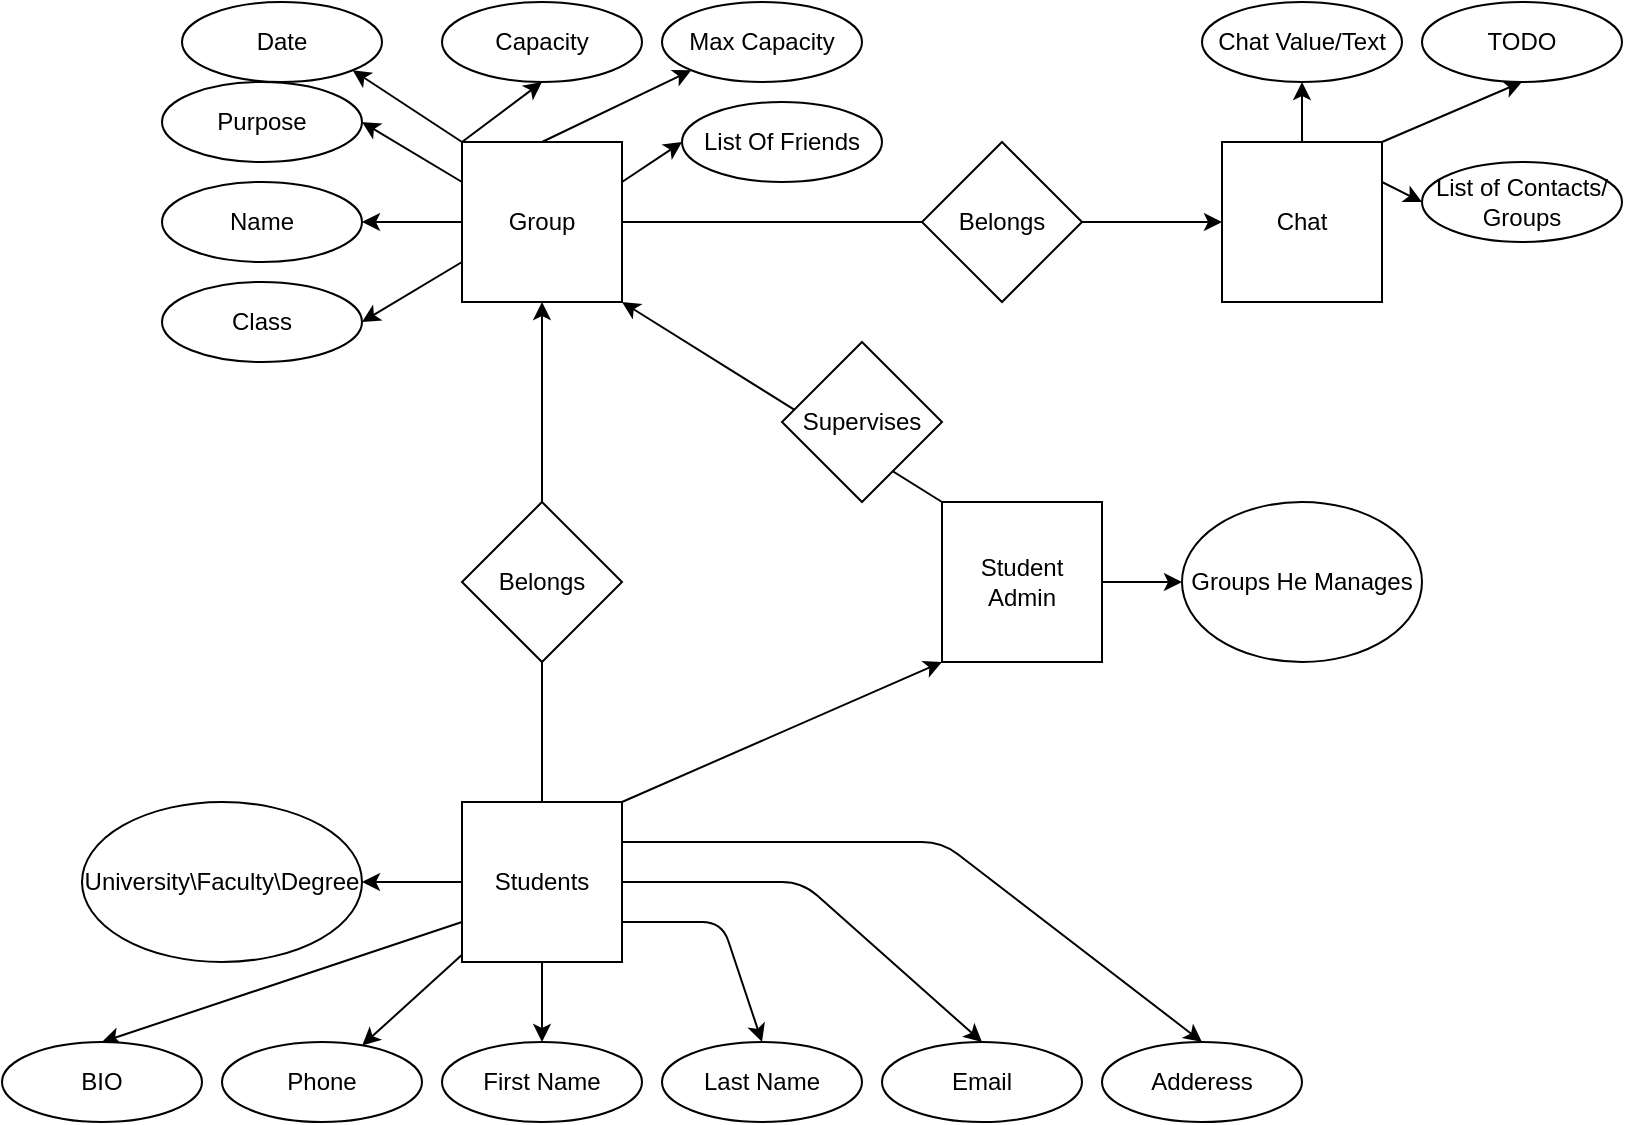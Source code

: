 <mxfile>
    <diagram id="MQxsa0x2UIPvy5xY-XsA" name="Page-1">
        <mxGraphModel dx="1048" dy="844" grid="1" gridSize="10" guides="1" tooltips="1" connect="1" arrows="1" fold="1" page="1" pageScale="1" pageWidth="850" pageHeight="1100" math="0" shadow="0">
            <root>
                <mxCell id="0"/>
                <mxCell id="1" parent="0"/>
                <mxCell id="4" value="" style="edgeStyle=none;html=1;" edge="1" parent="1" source="2" target="3">
                    <mxGeometry relative="1" as="geometry">
                        <Array as="points"/>
                    </mxGeometry>
                </mxCell>
                <mxCell id="6" style="edgeStyle=none;html=1;exitX=1;exitY=0.75;exitDx=0;exitDy=0;entryX=0.5;entryY=0;entryDx=0;entryDy=0;" edge="1" parent="1" source="2" target="5">
                    <mxGeometry relative="1" as="geometry">
                        <Array as="points">
                            <mxPoint x="370" y="500"/>
                        </Array>
                    </mxGeometry>
                </mxCell>
                <mxCell id="8" style="edgeStyle=none;html=1;exitX=1;exitY=0.5;exitDx=0;exitDy=0;entryX=0.5;entryY=0;entryDx=0;entryDy=0;" edge="1" parent="1" source="2" target="7">
                    <mxGeometry relative="1" as="geometry">
                        <Array as="points">
                            <mxPoint x="410" y="480"/>
                        </Array>
                    </mxGeometry>
                </mxCell>
                <mxCell id="10" value="" style="edgeStyle=none;html=1;" edge="1" parent="1" source="2" target="9">
                    <mxGeometry relative="1" as="geometry"/>
                </mxCell>
                <mxCell id="12" value="" style="edgeStyle=none;html=1;" edge="1" parent="1" source="2" target="11">
                    <mxGeometry relative="1" as="geometry"/>
                </mxCell>
                <mxCell id="15" style="edgeStyle=none;html=1;exitX=1;exitY=0.25;exitDx=0;exitDy=0;entryX=0.5;entryY=0;entryDx=0;entryDy=0;" edge="1" parent="1" source="2" target="14">
                    <mxGeometry relative="1" as="geometry">
                        <Array as="points">
                            <mxPoint x="480" y="460"/>
                        </Array>
                    </mxGeometry>
                </mxCell>
                <mxCell id="17" style="edgeStyle=none;html=1;exitX=0;exitY=0.75;exitDx=0;exitDy=0;entryX=0.5;entryY=0;entryDx=0;entryDy=0;" edge="1" parent="1" source="2" target="16">
                    <mxGeometry relative="1" as="geometry"/>
                </mxCell>
                <mxCell id="19" value="" style="edgeStyle=none;html=1;startArrow=none;" edge="1" parent="1" source="20" target="18">
                    <mxGeometry relative="1" as="geometry"/>
                </mxCell>
                <mxCell id="51" style="edgeStyle=none;html=1;exitX=1;exitY=0;exitDx=0;exitDy=0;entryX=0;entryY=1;entryDx=0;entryDy=0;" edge="1" parent="1" source="2" target="50">
                    <mxGeometry relative="1" as="geometry"/>
                </mxCell>
                <mxCell id="2" value="Students" style="whiteSpace=wrap;html=1;aspect=fixed;" vertex="1" parent="1">
                    <mxGeometry x="240" y="440" width="80" height="80" as="geometry"/>
                </mxCell>
                <mxCell id="3" value="Phone" style="ellipse;whiteSpace=wrap;html=1;" vertex="1" parent="1">
                    <mxGeometry x="120" y="560" width="100" height="40" as="geometry"/>
                </mxCell>
                <mxCell id="5" value="Last Name" style="ellipse;whiteSpace=wrap;html=1;" vertex="1" parent="1">
                    <mxGeometry x="340" y="560" width="100" height="40" as="geometry"/>
                </mxCell>
                <mxCell id="7" value="Email" style="ellipse;whiteSpace=wrap;html=1;" vertex="1" parent="1">
                    <mxGeometry x="450" y="560" width="100" height="40" as="geometry"/>
                </mxCell>
                <mxCell id="9" value="First Name" style="ellipse;whiteSpace=wrap;html=1;" vertex="1" parent="1">
                    <mxGeometry x="230" y="560" width="100" height="40" as="geometry"/>
                </mxCell>
                <mxCell id="11" value="University\Faculty\Degree" style="ellipse;whiteSpace=wrap;html=1;" vertex="1" parent="1">
                    <mxGeometry x="50" y="440" width="140" height="80" as="geometry"/>
                </mxCell>
                <mxCell id="14" value="Adderess" style="ellipse;whiteSpace=wrap;html=1;" vertex="1" parent="1">
                    <mxGeometry x="560" y="560" width="100" height="40" as="geometry"/>
                </mxCell>
                <mxCell id="16" value="BIO" style="ellipse;whiteSpace=wrap;html=1;" vertex="1" parent="1">
                    <mxGeometry x="10" y="560" width="100" height="40" as="geometry"/>
                </mxCell>
                <mxCell id="24" value="" style="edgeStyle=none;html=1;" edge="1" parent="1" source="18" target="23">
                    <mxGeometry relative="1" as="geometry"/>
                </mxCell>
                <mxCell id="26" style="edgeStyle=none;html=1;exitX=0;exitY=0.25;exitDx=0;exitDy=0;entryX=1;entryY=0.5;entryDx=0;entryDy=0;" edge="1" parent="1" source="18" target="25">
                    <mxGeometry relative="1" as="geometry"/>
                </mxCell>
                <mxCell id="28" style="edgeStyle=none;html=1;exitX=0;exitY=0;exitDx=0;exitDy=0;entryX=0.5;entryY=1;entryDx=0;entryDy=0;" edge="1" parent="1" source="18" target="27">
                    <mxGeometry relative="1" as="geometry"/>
                </mxCell>
                <mxCell id="30" style="edgeStyle=none;html=1;exitX=0;exitY=0.75;exitDx=0;exitDy=0;entryX=1;entryY=0.5;entryDx=0;entryDy=0;" edge="1" parent="1" source="18" target="29">
                    <mxGeometry relative="1" as="geometry"/>
                </mxCell>
                <mxCell id="33" style="edgeStyle=none;html=1;exitX=0.5;exitY=0;exitDx=0;exitDy=0;entryX=0;entryY=1;entryDx=0;entryDy=0;" edge="1" parent="1" source="18" target="32">
                    <mxGeometry relative="1" as="geometry"/>
                </mxCell>
                <mxCell id="37" style="edgeStyle=none;html=1;exitX=1;exitY=0.25;exitDx=0;exitDy=0;entryX=0;entryY=0.5;entryDx=0;entryDy=0;" edge="1" parent="1" source="18" target="36">
                    <mxGeometry relative="1" as="geometry"/>
                </mxCell>
                <mxCell id="39" value="" style="edgeStyle=none;html=1;entryX=0;entryY=0.5;entryDx=0;entryDy=0;startArrow=none;" edge="1" parent="1" source="40" target="38">
                    <mxGeometry relative="1" as="geometry"/>
                </mxCell>
                <mxCell id="42" style="edgeStyle=none;html=1;exitX=0;exitY=0;exitDx=0;exitDy=0;entryX=1;entryY=1;entryDx=0;entryDy=0;" edge="1" parent="1" source="18" target="31">
                    <mxGeometry relative="1" as="geometry"/>
                </mxCell>
                <mxCell id="18" value="Group" style="whiteSpace=wrap;html=1;aspect=fixed;" vertex="1" parent="1">
                    <mxGeometry x="240" y="110" width="80" height="80" as="geometry"/>
                </mxCell>
                <mxCell id="20" value="Belongs" style="rhombus;whiteSpace=wrap;html=1;" vertex="1" parent="1">
                    <mxGeometry x="240" y="290" width="80" height="80" as="geometry"/>
                </mxCell>
                <mxCell id="21" value="" style="edgeStyle=none;html=1;endArrow=none;" edge="1" parent="1" source="2" target="20">
                    <mxGeometry relative="1" as="geometry">
                        <mxPoint x="280" y="440" as="sourcePoint"/>
                        <mxPoint x="280" y="190" as="targetPoint"/>
                    </mxGeometry>
                </mxCell>
                <mxCell id="23" value="Name" style="ellipse;whiteSpace=wrap;html=1;" vertex="1" parent="1">
                    <mxGeometry x="90" y="130" width="100" height="40" as="geometry"/>
                </mxCell>
                <mxCell id="25" value="Purpose" style="ellipse;whiteSpace=wrap;html=1;" vertex="1" parent="1">
                    <mxGeometry x="90" y="80" width="100" height="40" as="geometry"/>
                </mxCell>
                <mxCell id="27" value="Capacity" style="ellipse;whiteSpace=wrap;html=1;" vertex="1" parent="1">
                    <mxGeometry x="230" y="40" width="100" height="40" as="geometry"/>
                </mxCell>
                <mxCell id="29" value="Class" style="ellipse;whiteSpace=wrap;html=1;" vertex="1" parent="1">
                    <mxGeometry x="90" y="180" width="100" height="40" as="geometry"/>
                </mxCell>
                <mxCell id="31" value="Date" style="ellipse;whiteSpace=wrap;html=1;" vertex="1" parent="1">
                    <mxGeometry x="100" y="40" width="100" height="40" as="geometry"/>
                </mxCell>
                <mxCell id="32" value="Max Capacity" style="ellipse;whiteSpace=wrap;html=1;" vertex="1" parent="1">
                    <mxGeometry x="340" y="40" width="100" height="40" as="geometry"/>
                </mxCell>
                <mxCell id="36" value="List Of Friends" style="ellipse;whiteSpace=wrap;html=1;" vertex="1" parent="1">
                    <mxGeometry x="350" y="90" width="100" height="40" as="geometry"/>
                </mxCell>
                <mxCell id="44" value="" style="edgeStyle=none;html=1;" edge="1" parent="1" source="38" target="43">
                    <mxGeometry relative="1" as="geometry"/>
                </mxCell>
                <mxCell id="46" style="edgeStyle=none;html=1;exitX=1;exitY=0;exitDx=0;exitDy=0;entryX=0.5;entryY=1;entryDx=0;entryDy=0;" edge="1" parent="1" source="38" target="45">
                    <mxGeometry relative="1" as="geometry"/>
                </mxCell>
                <mxCell id="48" style="edgeStyle=none;html=1;exitX=1;exitY=0.25;exitDx=0;exitDy=0;entryX=0;entryY=0.5;entryDx=0;entryDy=0;" edge="1" parent="1" source="38" target="47">
                    <mxGeometry relative="1" as="geometry"/>
                </mxCell>
                <mxCell id="38" value="Chat" style="whiteSpace=wrap;html=1;aspect=fixed;" vertex="1" parent="1">
                    <mxGeometry x="620" y="110" width="80" height="80" as="geometry"/>
                </mxCell>
                <mxCell id="40" value="Belongs" style="rhombus;whiteSpace=wrap;html=1;" vertex="1" parent="1">
                    <mxGeometry x="470" y="110" width="80" height="80" as="geometry"/>
                </mxCell>
                <mxCell id="41" value="" style="edgeStyle=none;html=1;entryX=0;entryY=0.5;entryDx=0;entryDy=0;endArrow=none;" edge="1" parent="1" source="18" target="40">
                    <mxGeometry relative="1" as="geometry">
                        <mxPoint x="320" y="150" as="sourcePoint"/>
                        <mxPoint x="620" y="150" as="targetPoint"/>
                    </mxGeometry>
                </mxCell>
                <mxCell id="43" value="Chat Value/Text" style="ellipse;whiteSpace=wrap;html=1;" vertex="1" parent="1">
                    <mxGeometry x="610" y="40" width="100" height="40" as="geometry"/>
                </mxCell>
                <mxCell id="45" value="TODO" style="ellipse;whiteSpace=wrap;html=1;" vertex="1" parent="1">
                    <mxGeometry x="720" y="40" width="100" height="40" as="geometry"/>
                </mxCell>
                <mxCell id="47" value="List of Contacts/&lt;br&gt;Groups" style="ellipse;whiteSpace=wrap;html=1;" vertex="1" parent="1">
                    <mxGeometry x="720" y="120" width="100" height="40" as="geometry"/>
                </mxCell>
                <mxCell id="53" style="edgeStyle=none;html=1;exitX=1;exitY=0.5;exitDx=0;exitDy=0;entryX=0;entryY=0.5;entryDx=0;entryDy=0;" edge="1" parent="1" source="50" target="52">
                    <mxGeometry relative="1" as="geometry"/>
                </mxCell>
                <mxCell id="54" style="edgeStyle=none;html=1;exitX=0;exitY=0;exitDx=0;exitDy=0;entryX=1;entryY=1;entryDx=0;entryDy=0;" edge="1" parent="1" source="50" target="18">
                    <mxGeometry relative="1" as="geometry"/>
                </mxCell>
                <mxCell id="50" value="Student Admin" style="whiteSpace=wrap;html=1;aspect=fixed;" vertex="1" parent="1">
                    <mxGeometry x="480" y="290" width="80" height="80" as="geometry"/>
                </mxCell>
                <mxCell id="52" value="Groups He Manages" style="ellipse;whiteSpace=wrap;html=1;" vertex="1" parent="1">
                    <mxGeometry x="600" y="290" width="120" height="80" as="geometry"/>
                </mxCell>
                <mxCell id="55" value="Supervises" style="rhombus;whiteSpace=wrap;html=1;" vertex="1" parent="1">
                    <mxGeometry x="400" y="210" width="80" height="80" as="geometry"/>
                </mxCell>
            </root>
        </mxGraphModel>
    </diagram>
</mxfile>